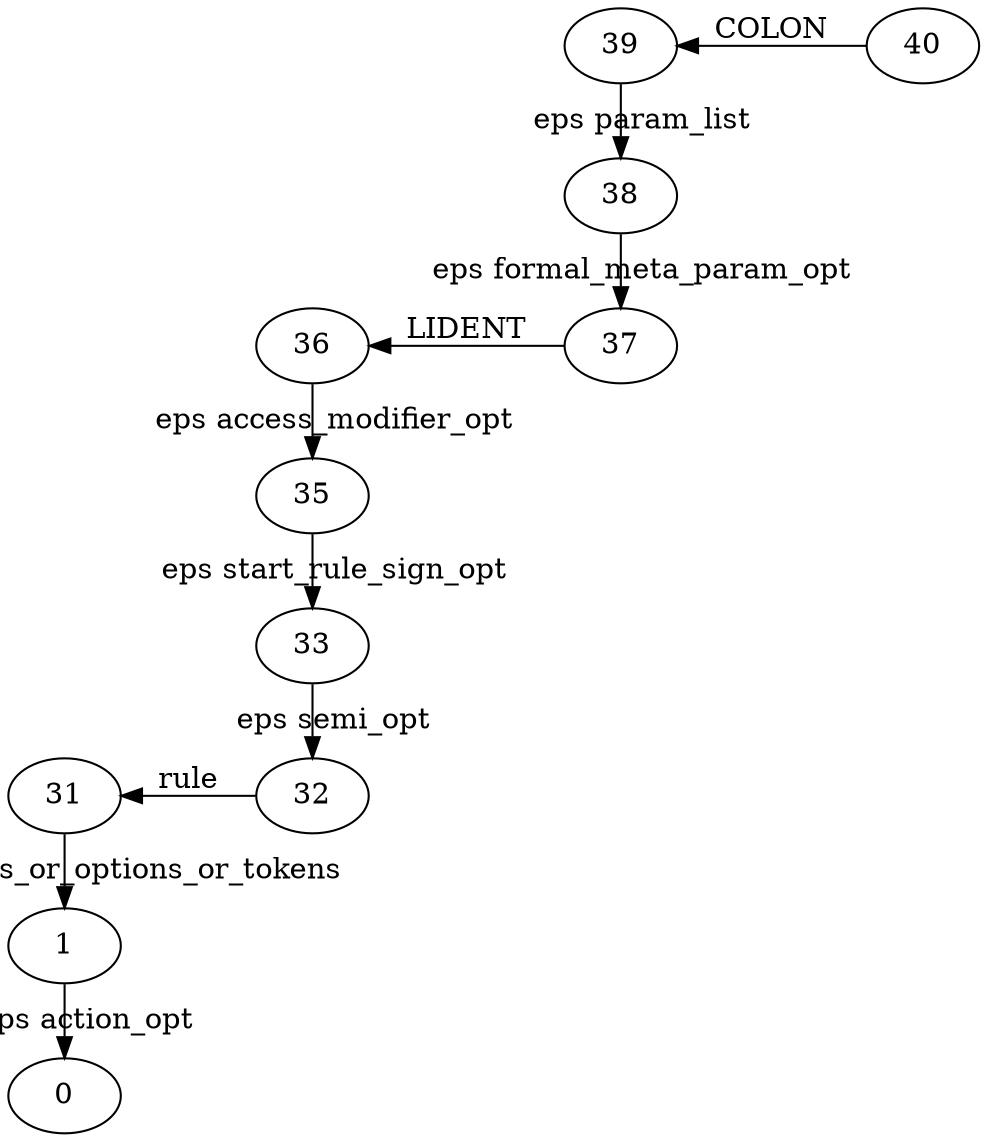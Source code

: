 digraph GSS {
    rankdir=RL
    0 [label="40"]
    1 [label="39"]
    2 [label="38"]
    3 [label="37"]
    4 [label="36"]
    5 [label="35"]
    6 [label="33"]
    7 [label="32"]
    8 [label="31"]
    9 [label="1"]
    10 [label="0"]
    9 -> 10 [label="eps action_opt"]
    8 -> 9 [label="eps includes_or_options_or_tokens"]
    7 -> 8 [label="rule"]
    6 -> 7 [label="eps semi_opt"]
    5 -> 6 [label="eps start_rule_sign_opt"]
    4 -> 5 [label="eps access_modifier_opt"]
    3 -> 4 [label="LIDENT"]
    2 -> 3 [label="eps formal_meta_param_opt"]
    1 -> 2 [label="eps param_list"]
    0 -> 1 [label="COLON"]
    {rank=same; 0}
    {rank=same; 3 2 1}
    {rank=same; 7 6 5 4}
    {rank=same; 10 9 8}
}
